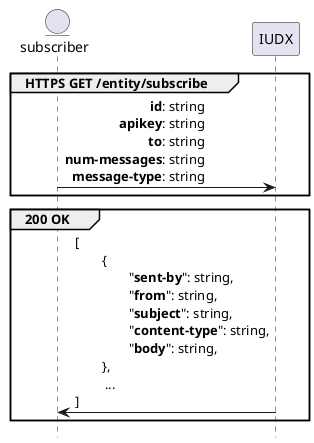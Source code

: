 @startuml
hide footbox

entity subscriber

group HTTPS GET /entity/subscribe

subscriber -> IUDX: **id**: string\r**apikey**: string\r**to**: string\r**num-messages**: string\r**message-type**: string
end

group 200 OK
IUDX -> subscriber: [\l\t{\t\r\t\t"**sent-by**": string,\r\t\t"**from**": string,\r\t\t"**subject**": string,\r\t\t"**content-type**": string,\r\t\t"**body**": string,\r\t},\l\t ...\l]
end

@enduml
